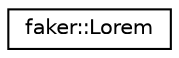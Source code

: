 digraph "Graphical Class Hierarchy"
{
 // LATEX_PDF_SIZE
  edge [fontname="Helvetica",fontsize="10",labelfontname="Helvetica",labelfontsize="10"];
  node [fontname="Helvetica",fontsize="10",shape=record];
  rankdir="LR";
  Node0 [label="faker::Lorem",height=0.2,width=0.4,color="black", fillcolor="white", style="filled",URL="$classfaker_1_1Lorem.html",tooltip=" "];
}
